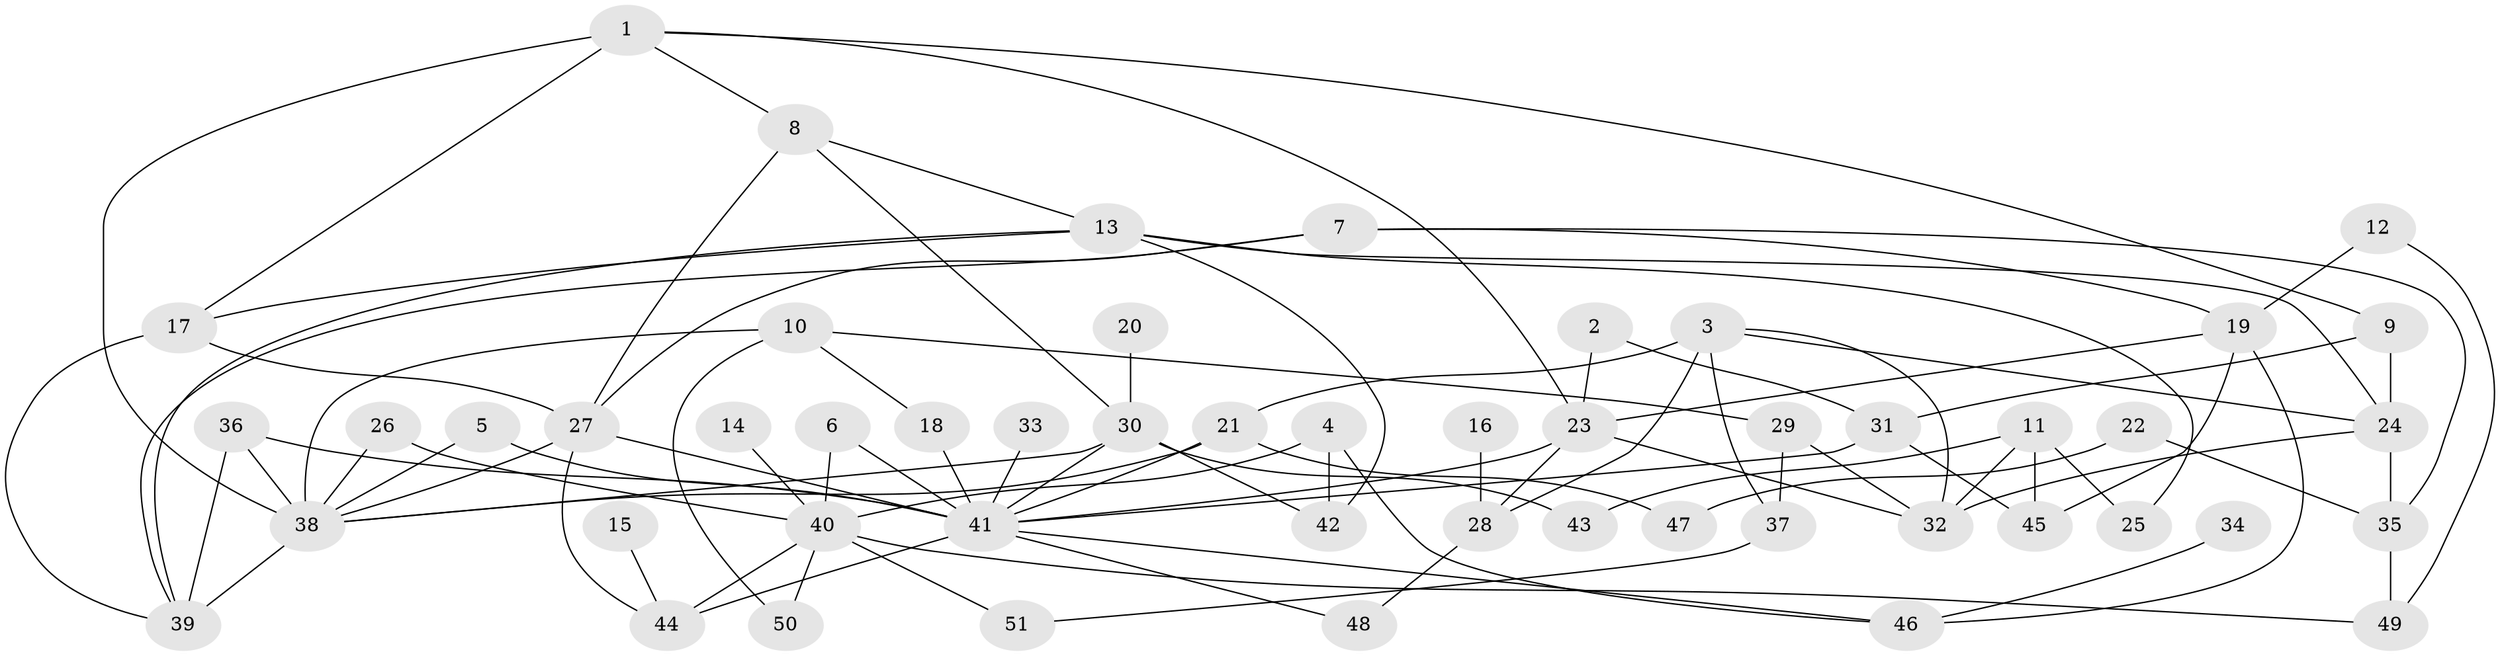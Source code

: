// original degree distribution, {3: 0.24752475247524752, 5: 0.039603960396039604, 6: 0.039603960396039604, 4: 0.15841584158415842, 9: 0.009900990099009901, 8: 0.019801980198019802, 2: 0.32673267326732675, 1: 0.1485148514851485, 7: 0.009900990099009901}
// Generated by graph-tools (version 1.1) at 2025/25/03/09/25 03:25:26]
// undirected, 51 vertices, 92 edges
graph export_dot {
graph [start="1"]
  node [color=gray90,style=filled];
  1;
  2;
  3;
  4;
  5;
  6;
  7;
  8;
  9;
  10;
  11;
  12;
  13;
  14;
  15;
  16;
  17;
  18;
  19;
  20;
  21;
  22;
  23;
  24;
  25;
  26;
  27;
  28;
  29;
  30;
  31;
  32;
  33;
  34;
  35;
  36;
  37;
  38;
  39;
  40;
  41;
  42;
  43;
  44;
  45;
  46;
  47;
  48;
  49;
  50;
  51;
  1 -- 8 [weight=1.0];
  1 -- 9 [weight=1.0];
  1 -- 17 [weight=1.0];
  1 -- 23 [weight=1.0];
  1 -- 38 [weight=2.0];
  2 -- 23 [weight=1.0];
  2 -- 31 [weight=1.0];
  3 -- 21 [weight=1.0];
  3 -- 24 [weight=1.0];
  3 -- 28 [weight=1.0];
  3 -- 32 [weight=1.0];
  3 -- 37 [weight=1.0];
  4 -- 40 [weight=1.0];
  4 -- 42 [weight=1.0];
  4 -- 46 [weight=1.0];
  5 -- 38 [weight=1.0];
  5 -- 41 [weight=2.0];
  6 -- 40 [weight=1.0];
  6 -- 41 [weight=1.0];
  7 -- 19 [weight=1.0];
  7 -- 27 [weight=1.0];
  7 -- 35 [weight=1.0];
  7 -- 39 [weight=1.0];
  8 -- 13 [weight=1.0];
  8 -- 27 [weight=1.0];
  8 -- 30 [weight=1.0];
  9 -- 24 [weight=1.0];
  9 -- 31 [weight=1.0];
  10 -- 18 [weight=1.0];
  10 -- 29 [weight=1.0];
  10 -- 38 [weight=1.0];
  10 -- 50 [weight=1.0];
  11 -- 25 [weight=1.0];
  11 -- 32 [weight=1.0];
  11 -- 43 [weight=1.0];
  11 -- 45 [weight=1.0];
  12 -- 19 [weight=1.0];
  12 -- 49 [weight=1.0];
  13 -- 17 [weight=1.0];
  13 -- 24 [weight=1.0];
  13 -- 25 [weight=1.0];
  13 -- 39 [weight=1.0];
  13 -- 42 [weight=1.0];
  14 -- 40 [weight=1.0];
  15 -- 44 [weight=1.0];
  16 -- 28 [weight=1.0];
  17 -- 27 [weight=1.0];
  17 -- 39 [weight=1.0];
  18 -- 41 [weight=1.0];
  19 -- 23 [weight=1.0];
  19 -- 45 [weight=1.0];
  19 -- 46 [weight=1.0];
  20 -- 30 [weight=1.0];
  21 -- 38 [weight=1.0];
  21 -- 41 [weight=1.0];
  21 -- 47 [weight=1.0];
  22 -- 35 [weight=1.0];
  22 -- 47 [weight=1.0];
  23 -- 28 [weight=1.0];
  23 -- 32 [weight=1.0];
  23 -- 41 [weight=1.0];
  24 -- 32 [weight=1.0];
  24 -- 35 [weight=1.0];
  26 -- 38 [weight=1.0];
  26 -- 40 [weight=1.0];
  27 -- 38 [weight=1.0];
  27 -- 41 [weight=1.0];
  27 -- 44 [weight=1.0];
  28 -- 48 [weight=1.0];
  29 -- 32 [weight=1.0];
  29 -- 37 [weight=1.0];
  30 -- 38 [weight=1.0];
  30 -- 41 [weight=1.0];
  30 -- 42 [weight=1.0];
  30 -- 43 [weight=1.0];
  31 -- 41 [weight=1.0];
  31 -- 45 [weight=1.0];
  33 -- 41 [weight=2.0];
  34 -- 46 [weight=1.0];
  35 -- 49 [weight=1.0];
  36 -- 38 [weight=1.0];
  36 -- 39 [weight=1.0];
  36 -- 41 [weight=2.0];
  37 -- 51 [weight=1.0];
  38 -- 39 [weight=2.0];
  40 -- 44 [weight=1.0];
  40 -- 49 [weight=1.0];
  40 -- 50 [weight=1.0];
  40 -- 51 [weight=1.0];
  41 -- 44 [weight=1.0];
  41 -- 46 [weight=1.0];
  41 -- 48 [weight=1.0];
}
